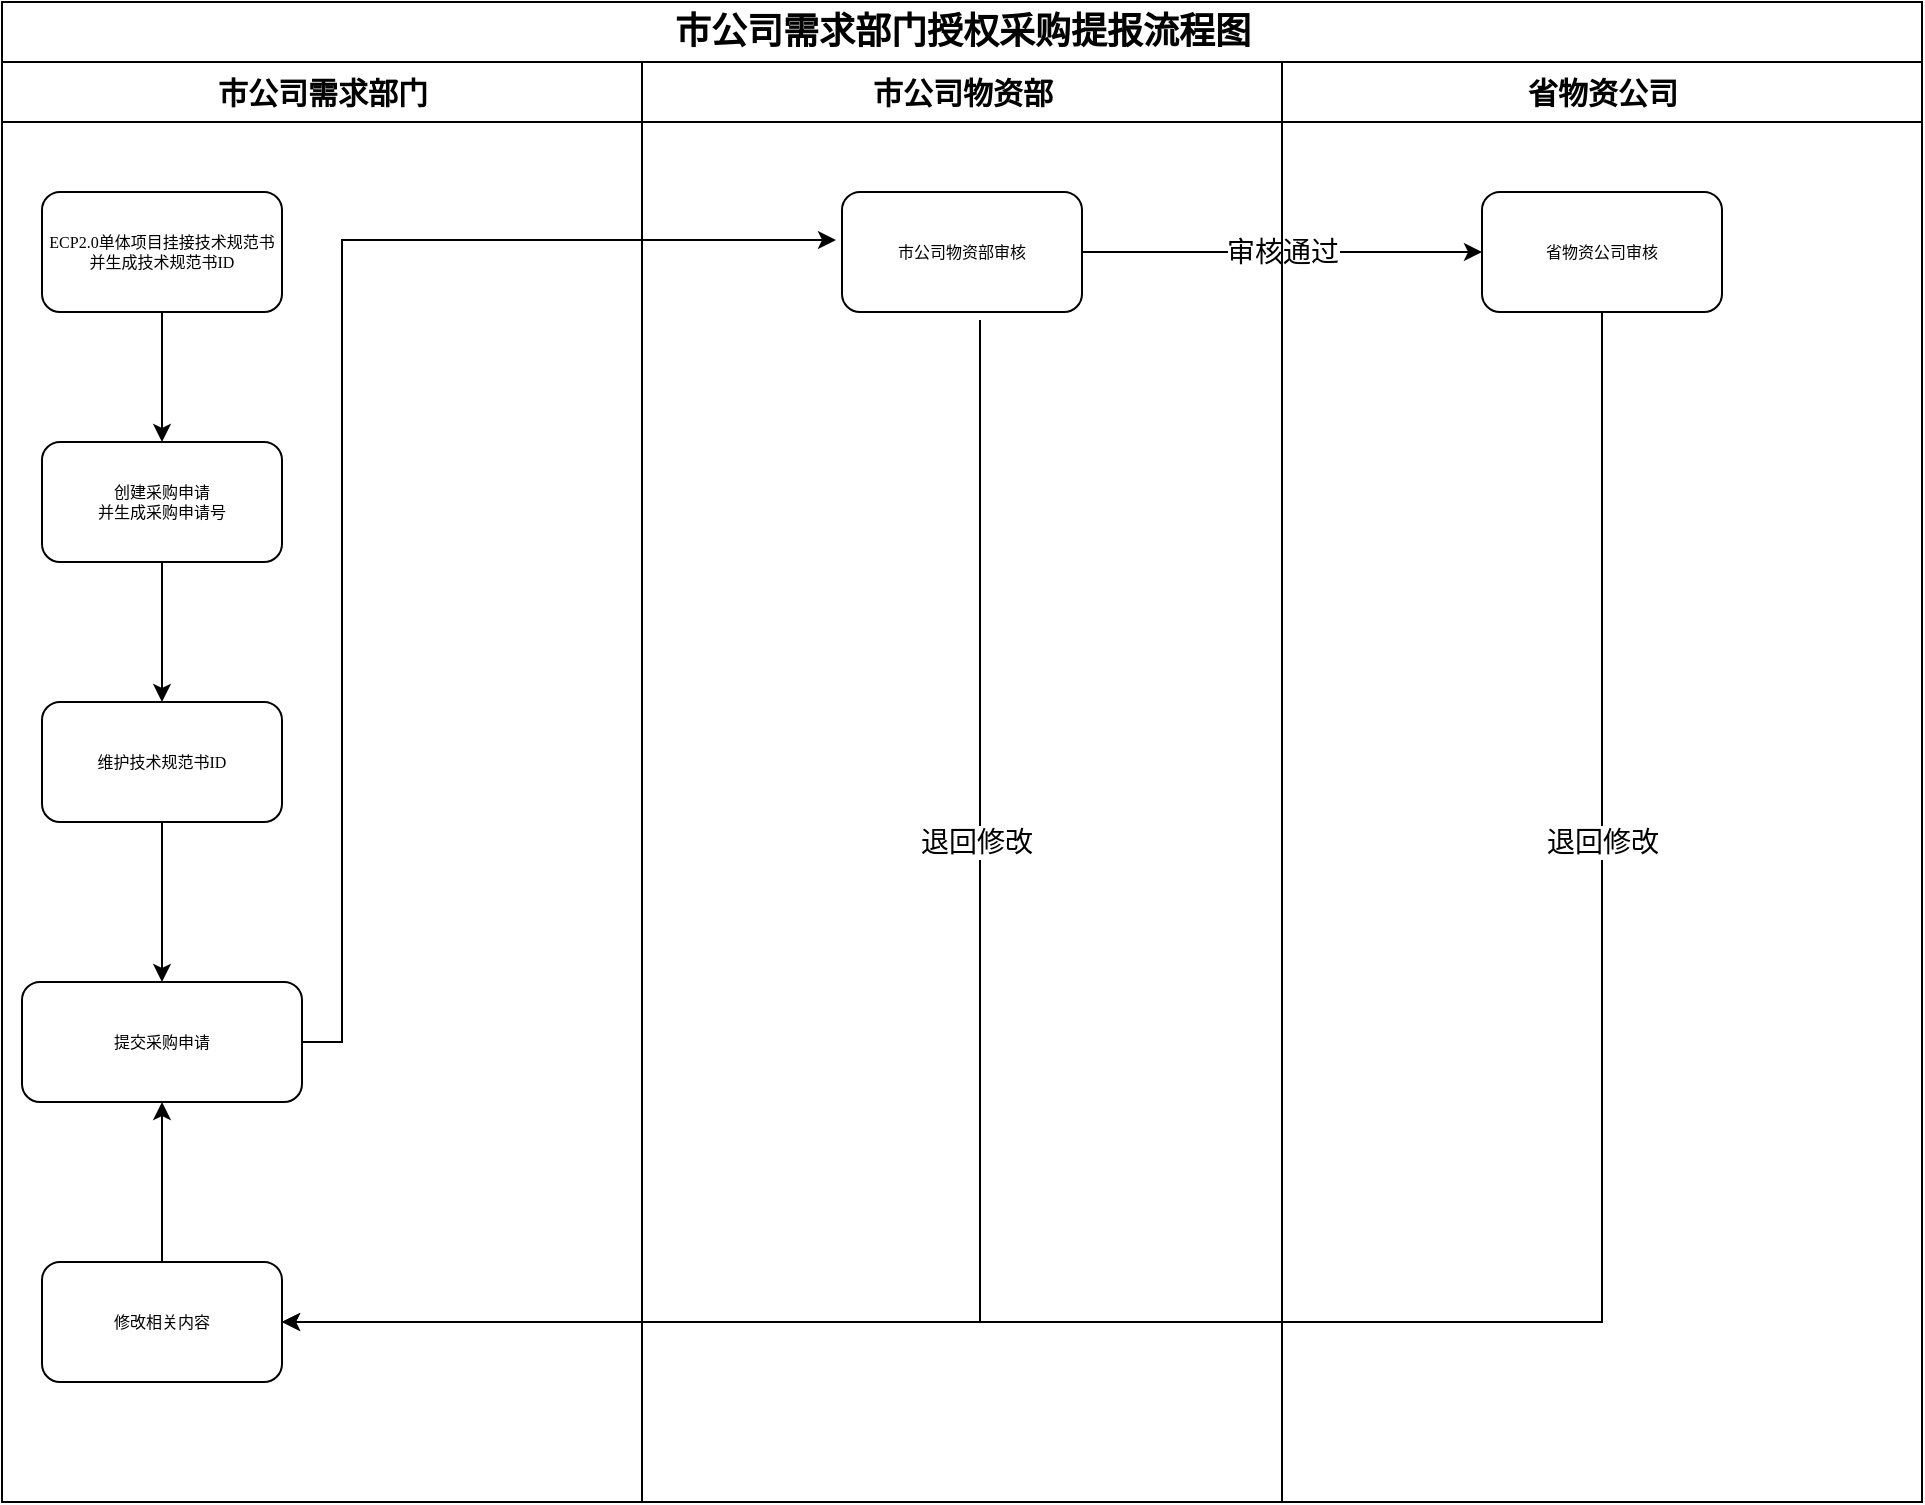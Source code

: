 <mxfile version="14.1.9" type="github">
  <diagram id="aqPo9Mse1N2Et3PvXwCJ" name="Page-1">
    <mxGraphModel dx="1422" dy="762" grid="1" gridSize="10" guides="1" tooltips="1" connect="1" arrows="1" fold="1" page="1" pageScale="1" pageWidth="827" pageHeight="1169" math="0" shadow="0">
      <root>
        <mxCell id="0" />
        <mxCell id="1" parent="0" />
        <mxCell id="iqzAFODL22Mn3UQDVmFt-21" value="&lt;font style=&quot;font-size: 18px&quot;&gt;市公司需求部门授权采购提报流程图&lt;/font&gt;" style="swimlane;html=1;childLayout=stackLayout;startSize=30;rounded=0;shadow=0;labelBackgroundColor=none;strokeWidth=1;fontFamily=Verdana;fontSize=18;align=center;" parent="1" vertex="1">
          <mxGeometry x="70" y="40" width="960" height="750" as="geometry" />
        </mxCell>
        <mxCell id="iqzAFODL22Mn3UQDVmFt-22" value="市公司需求部门" style="swimlane;html=1;startSize=30;fontSize=15;" parent="iqzAFODL22Mn3UQDVmFt-21" vertex="1">
          <mxGeometry y="30" width="320" height="720" as="geometry" />
        </mxCell>
        <mxCell id="iqzAFODL22Mn3UQDVmFt-23" style="edgeStyle=orthogonalEdgeStyle;rounded=0;orthogonalLoop=1;jettySize=auto;html=1;exitX=0.5;exitY=1;exitDx=0;exitDy=0;entryX=0.5;entryY=0;entryDx=0;entryDy=0;fontSize=18;" parent="iqzAFODL22Mn3UQDVmFt-22" source="iqzAFODL22Mn3UQDVmFt-24" target="iqzAFODL22Mn3UQDVmFt-26" edge="1">
          <mxGeometry relative="1" as="geometry" />
        </mxCell>
        <mxCell id="iqzAFODL22Mn3UQDVmFt-24" value="ECP2.0单体项目挂接技术规范书并生成技术规范书ID" style="rounded=1;whiteSpace=wrap;html=1;shadow=0;labelBackgroundColor=none;strokeWidth=1;fontFamily=Verdana;fontSize=8;align=center;" parent="iqzAFODL22Mn3UQDVmFt-22" vertex="1">
          <mxGeometry x="20" y="65" width="120" height="60" as="geometry" />
        </mxCell>
        <mxCell id="iqzAFODL22Mn3UQDVmFt-25" style="edgeStyle=orthogonalEdgeStyle;rounded=0;orthogonalLoop=1;jettySize=auto;html=1;entryX=0.5;entryY=0;entryDx=0;entryDy=0;fontSize=18;" parent="iqzAFODL22Mn3UQDVmFt-22" source="iqzAFODL22Mn3UQDVmFt-26" target="iqzAFODL22Mn3UQDVmFt-27" edge="1">
          <mxGeometry relative="1" as="geometry" />
        </mxCell>
        <mxCell id="iqzAFODL22Mn3UQDVmFt-26" value="创建采购申请&lt;br&gt;并生成采购申请号" style="rounded=1;whiteSpace=wrap;html=1;shadow=0;labelBackgroundColor=none;strokeWidth=1;fontFamily=Verdana;fontSize=8;align=center;" parent="iqzAFODL22Mn3UQDVmFt-22" vertex="1">
          <mxGeometry x="20" y="190" width="120" height="60" as="geometry" />
        </mxCell>
        <mxCell id="iqzAFODL22Mn3UQDVmFt-27" value="维护技术规范书ID" style="rounded=1;whiteSpace=wrap;html=1;shadow=0;labelBackgroundColor=none;strokeWidth=1;fontFamily=Verdana;fontSize=8;align=center;" parent="iqzAFODL22Mn3UQDVmFt-22" vertex="1">
          <mxGeometry x="20" y="320" width="120" height="60" as="geometry" />
        </mxCell>
        <mxCell id="iqzAFODL22Mn3UQDVmFt-30" value="市公司物资部" style="swimlane;html=1;startSize=30;fontSize=15;fontStyle=1" parent="iqzAFODL22Mn3UQDVmFt-21" vertex="1">
          <mxGeometry x="320" y="30" width="320" height="720" as="geometry" />
        </mxCell>
        <mxCell id="iqzAFODL22Mn3UQDVmFt-31" value="市公司物资部审核" style="whiteSpace=wrap;html=1;rounded=1;shadow=0;fontFamily=Verdana;fontSize=8;strokeWidth=1;" parent="iqzAFODL22Mn3UQDVmFt-30" vertex="1">
          <mxGeometry x="100" y="65" width="120" height="60" as="geometry" />
        </mxCell>
        <mxCell id="iqzAFODL22Mn3UQDVmFt-34" value="审核通过" style="edgeStyle=orthogonalEdgeStyle;rounded=0;orthogonalLoop=1;jettySize=auto;html=1;fontSize=14;" parent="iqzAFODL22Mn3UQDVmFt-21" source="iqzAFODL22Mn3UQDVmFt-31" target="iqzAFODL22Mn3UQDVmFt-36" edge="1">
          <mxGeometry relative="1" as="geometry" />
        </mxCell>
        <mxCell id="iqzAFODL22Mn3UQDVmFt-35" value="省物资公司" style="swimlane;html=1;startSize=30;fontSize=15;" parent="iqzAFODL22Mn3UQDVmFt-21" vertex="1">
          <mxGeometry x="640" y="30" width="320" height="720" as="geometry" />
        </mxCell>
        <mxCell id="iqzAFODL22Mn3UQDVmFt-36" value="省物资公司审核" style="whiteSpace=wrap;html=1;rounded=1;shadow=0;fontFamily=Verdana;fontSize=8;strokeWidth=1;" parent="iqzAFODL22Mn3UQDVmFt-35" vertex="1">
          <mxGeometry x="100" y="65" width="120" height="60" as="geometry" />
        </mxCell>
        <mxCell id="iqzAFODL22Mn3UQDVmFt-41" value="" style="edgeStyle=orthogonalEdgeStyle;rounded=0;orthogonalLoop=1;jettySize=auto;html=1;fontSize=18;entryX=-0.025;entryY=0.4;entryDx=0;entryDy=0;entryPerimeter=0;" parent="1" source="iqzAFODL22Mn3UQDVmFt-42" target="iqzAFODL22Mn3UQDVmFt-31" edge="1">
          <mxGeometry relative="1" as="geometry">
            <Array as="points">
              <mxPoint x="240" y="560" />
              <mxPoint x="240" y="159" />
            </Array>
            <mxPoint x="370" y="165" as="targetPoint" />
          </mxGeometry>
        </mxCell>
        <mxCell id="iqzAFODL22Mn3UQDVmFt-42" value="提交采购申请" style="whiteSpace=wrap;html=1;rounded=1;shadow=0;fontFamily=Verdana;fontSize=8;strokeWidth=1;" parent="1" vertex="1">
          <mxGeometry x="80" y="530" width="140" height="60" as="geometry" />
        </mxCell>
        <mxCell id="iqzAFODL22Mn3UQDVmFt-43" value="" style="edgeStyle=orthogonalEdgeStyle;rounded=0;orthogonalLoop=1;jettySize=auto;html=1;fontSize=18;" parent="1" source="iqzAFODL22Mn3UQDVmFt-27" target="iqzAFODL22Mn3UQDVmFt-42" edge="1">
          <mxGeometry relative="1" as="geometry" />
        </mxCell>
        <mxCell id="iqzAFODL22Mn3UQDVmFt-44" style="edgeStyle=orthogonalEdgeStyle;rounded=0;orthogonalLoop=1;jettySize=auto;html=1;fontSize=14;entryX=1;entryY=0.5;entryDx=0;entryDy=0;exitX=0.575;exitY=1.067;exitDx=0;exitDy=0;exitPerimeter=0;" parent="1" source="iqzAFODL22Mn3UQDVmFt-31" target="iqzAFODL22Mn3UQDVmFt-47" edge="1">
          <mxGeometry relative="1" as="geometry">
            <mxPoint x="430" y="660" as="targetPoint" />
            <Array as="points">
              <mxPoint x="559" y="700" />
            </Array>
            <mxPoint x="430" y="195" as="sourcePoint" />
          </mxGeometry>
        </mxCell>
        <mxCell id="iqzAFODL22Mn3UQDVmFt-45" value="退回修改" style="edgeLabel;html=1;align=center;verticalAlign=middle;resizable=0;points=[];fontSize=14;" parent="iqzAFODL22Mn3UQDVmFt-44" vertex="1" connectable="0">
          <mxGeometry x="-0.346" y="-2" relative="1" as="geometry">
            <mxPoint y="-17.02" as="offset" />
          </mxGeometry>
        </mxCell>
        <mxCell id="iqzAFODL22Mn3UQDVmFt-46" style="edgeStyle=orthogonalEdgeStyle;rounded=0;orthogonalLoop=1;jettySize=auto;html=1;entryX=0.5;entryY=1;entryDx=0;entryDy=0;fontSize=14;" parent="1" source="iqzAFODL22Mn3UQDVmFt-47" target="iqzAFODL22Mn3UQDVmFt-42" edge="1">
          <mxGeometry relative="1" as="geometry" />
        </mxCell>
        <mxCell id="iqzAFODL22Mn3UQDVmFt-47" value="修改相关内容" style="whiteSpace=wrap;html=1;rounded=1;shadow=0;fontFamily=Verdana;fontSize=8;strokeWidth=1;" parent="1" vertex="1">
          <mxGeometry x="90" y="670" width="120" height="60" as="geometry" />
        </mxCell>
        <mxCell id="iqzAFODL22Mn3UQDVmFt-39" style="edgeStyle=orthogonalEdgeStyle;rounded=0;orthogonalLoop=1;jettySize=auto;html=1;fontSize=14;exitX=0.5;exitY=1;exitDx=0;exitDy=0;entryX=1;entryY=0.5;entryDx=0;entryDy=0;" parent="1" source="iqzAFODL22Mn3UQDVmFt-36" target="iqzAFODL22Mn3UQDVmFt-47" edge="1">
          <mxGeometry relative="1" as="geometry">
            <Array as="points">
              <mxPoint x="870" y="700" />
            </Array>
            <mxPoint x="820" y="270" as="sourcePoint" />
            <mxPoint x="220" y="700" as="targetPoint" />
          </mxGeometry>
        </mxCell>
        <mxCell id="iqzAFODL22Mn3UQDVmFt-40" value="退回修改" style="edgeLabel;html=1;align=center;verticalAlign=middle;resizable=0;points=[];fontSize=14;" parent="iqzAFODL22Mn3UQDVmFt-39" vertex="1" connectable="0">
          <mxGeometry x="-0.095" relative="1" as="geometry">
            <mxPoint x="22" y="-240" as="offset" />
          </mxGeometry>
        </mxCell>
      </root>
    </mxGraphModel>
  </diagram>
</mxfile>
